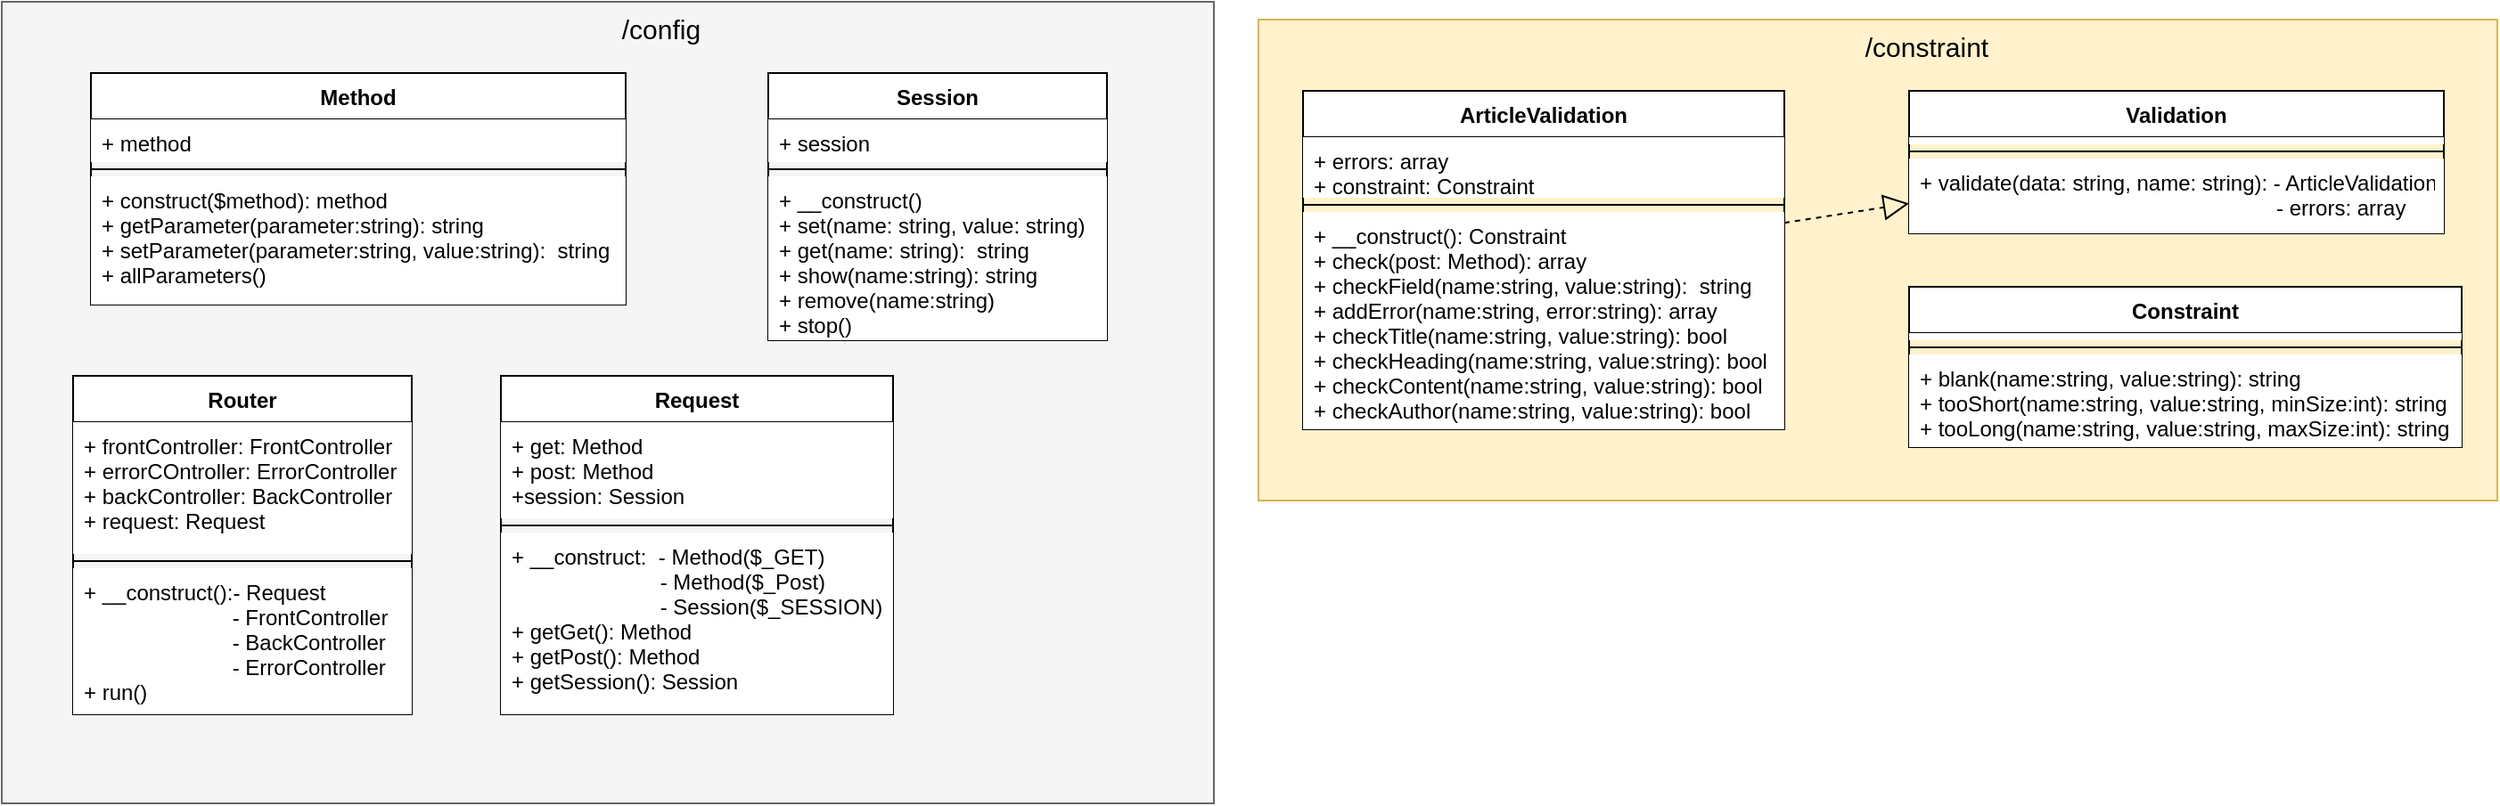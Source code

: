 <mxfile version="12.9.3" type="device"><diagram id="17ZMxmNIN6NEUhFQPh_J" name="Page-1"><mxGraphModel dx="1090" dy="806" grid="1" gridSize="10" guides="1" tooltips="1" connect="1" arrows="1" fold="1" page="1" pageScale="1" pageWidth="827" pageHeight="1169" math="0" shadow="0"><root><mxCell id="0"/><mxCell id="1" parent="0"/><mxCell id="BEhLbC23eJrmrmKrphUg-18" value="" style="rounded=0;whiteSpace=wrap;html=1;fillColor=#f5f5f5;strokeColor=#666666;fontColor=#333333;" vertex="1" parent="1"><mxGeometry x="10" width="680" height="450" as="geometry"/></mxCell><mxCell id="BEhLbC23eJrmrmKrphUg-6" value="Request" style="swimlane;fontStyle=1;align=center;verticalAlign=top;childLayout=stackLayout;horizontal=1;startSize=26;horizontalStack=0;resizeParent=1;resizeParentMax=0;resizeLast=0;collapsible=1;marginBottom=0;fillColor=#ffffff;rounded=0;" vertex="1" parent="1"><mxGeometry x="290" y="210" width="220" height="190" as="geometry"/></mxCell><mxCell id="BEhLbC23eJrmrmKrphUg-7" value="+ get: Method&#10;+ post: Method&#10;+session: Session" style="text;strokeColor=none;fillColor=#ffffff;align=left;verticalAlign=top;spacingLeft=4;spacingRight=4;overflow=hidden;rotatable=0;points=[[0,0.5],[1,0.5]];portConstraint=eastwest;" vertex="1" parent="BEhLbC23eJrmrmKrphUg-6"><mxGeometry y="26" width="220" height="54" as="geometry"/></mxCell><mxCell id="BEhLbC23eJrmrmKrphUg-8" value="" style="line;strokeWidth=1;fillColor=none;align=left;verticalAlign=middle;spacingTop=-1;spacingLeft=3;spacingRight=3;rotatable=0;labelPosition=right;points=[];portConstraint=eastwest;" vertex="1" parent="BEhLbC23eJrmrmKrphUg-6"><mxGeometry y="80" width="220" height="8" as="geometry"/></mxCell><mxCell id="BEhLbC23eJrmrmKrphUg-9" value="+ __construct:  - Method($_GET)&#10;                         - Method($_Post)&#10;                         - Session($_SESSION)&#10;+ getGet(): Method&#10;+ getPost(): Method&#10;+ getSession(): Session" style="text;strokeColor=none;fillColor=#ffffff;align=left;verticalAlign=top;spacingLeft=4;spacingRight=4;overflow=hidden;rotatable=0;points=[[0,0.5],[1,0.5]];portConstraint=eastwest;" vertex="1" parent="BEhLbC23eJrmrmKrphUg-6"><mxGeometry y="88" width="220" height="102" as="geometry"/></mxCell><mxCell id="BEhLbC23eJrmrmKrphUg-1" value="Router" style="swimlane;fontStyle=1;align=center;verticalAlign=top;childLayout=stackLayout;horizontal=1;startSize=26;horizontalStack=0;resizeParent=1;resizeParentMax=0;resizeLast=0;collapsible=1;marginBottom=0;" vertex="1" parent="1"><mxGeometry x="50" y="210" width="190" height="190" as="geometry"/></mxCell><mxCell id="BEhLbC23eJrmrmKrphUg-2" value="+ frontController: FrontController&#10;+ errorCOntroller: ErrorController&#10;+ backController: BackController&#10;+ request: Request&#10;" style="text;strokeColor=none;fillColor=#ffffff;align=left;verticalAlign=top;spacingLeft=4;spacingRight=4;overflow=hidden;rotatable=0;points=[[0,0.5],[1,0.5]];portConstraint=eastwest;" vertex="1" parent="BEhLbC23eJrmrmKrphUg-1"><mxGeometry y="26" width="190" height="74" as="geometry"/></mxCell><mxCell id="BEhLbC23eJrmrmKrphUg-3" value="" style="line;strokeWidth=1;fillColor=#ffffff;align=left;verticalAlign=middle;spacingTop=-1;spacingLeft=3;spacingRight=3;rotatable=0;labelPosition=right;points=[];portConstraint=eastwest;" vertex="1" parent="BEhLbC23eJrmrmKrphUg-1"><mxGeometry y="100" width="190" height="8" as="geometry"/></mxCell><mxCell id="BEhLbC23eJrmrmKrphUg-4" value="+ __construct():- Request&#10;                         - FrontController&#10;                         - BackController&#10;                         - ErrorController&#10;+ run()&#10;" style="text;strokeColor=none;fillColor=#ffffff;align=left;verticalAlign=top;spacingLeft=4;spacingRight=4;overflow=hidden;rotatable=0;points=[[0,0.5],[1,0.5]];portConstraint=eastwest;" vertex="1" parent="BEhLbC23eJrmrmKrphUg-1"><mxGeometry y="108" width="190" height="82" as="geometry"/></mxCell><mxCell id="BEhLbC23eJrmrmKrphUg-10" value="Method" style="swimlane;fontStyle=1;align=center;verticalAlign=top;childLayout=stackLayout;horizontal=1;startSize=26;horizontalStack=0;resizeParent=1;resizeParentMax=0;resizeLast=0;collapsible=1;marginBottom=0;fillColor=#ffffff;" vertex="1" parent="1"><mxGeometry x="60" y="40" width="300" height="130" as="geometry"/></mxCell><mxCell id="BEhLbC23eJrmrmKrphUg-11" value="+ method" style="text;strokeColor=none;fillColor=#ffffff;align=left;verticalAlign=top;spacingLeft=4;spacingRight=4;overflow=hidden;rotatable=0;points=[[0,0.5],[1,0.5]];portConstraint=eastwest;" vertex="1" parent="BEhLbC23eJrmrmKrphUg-10"><mxGeometry y="26" width="300" height="24" as="geometry"/></mxCell><mxCell id="BEhLbC23eJrmrmKrphUg-12" value="" style="line;strokeWidth=1;fillColor=none;align=left;verticalAlign=middle;spacingTop=-1;spacingLeft=3;spacingRight=3;rotatable=0;labelPosition=right;points=[];portConstraint=eastwest;" vertex="1" parent="BEhLbC23eJrmrmKrphUg-10"><mxGeometry y="50" width="300" height="8" as="geometry"/></mxCell><mxCell id="BEhLbC23eJrmrmKrphUg-13" value="+ construct($method): method&#10;+ getParameter(parameter:string): string&#10;+ setParameter(parameter:string, value:string):  string&#10;+ allParameters()" style="text;strokeColor=none;fillColor=#ffffff;align=left;verticalAlign=top;spacingLeft=4;spacingRight=4;overflow=hidden;rotatable=0;points=[[0,0.5],[1,0.5]];portConstraint=eastwest;" vertex="1" parent="BEhLbC23eJrmrmKrphUg-10"><mxGeometry y="58" width="300" height="72" as="geometry"/></mxCell><mxCell id="BEhLbC23eJrmrmKrphUg-19" value="&lt;font style=&quot;font-size: 15px&quot;&gt;/config&lt;/font&gt;" style="text;html=1;strokeColor=none;fillColor=none;align=center;verticalAlign=middle;whiteSpace=wrap;rounded=0;" vertex="1" parent="1"><mxGeometry x="330" width="100" height="30" as="geometry"/></mxCell><mxCell id="BEhLbC23eJrmrmKrphUg-14" value="Session" style="swimlane;fontStyle=1;align=center;verticalAlign=top;childLayout=stackLayout;horizontal=1;startSize=26;horizontalStack=0;resizeParent=1;resizeParentMax=0;resizeLast=0;collapsible=1;marginBottom=0;swimlaneLine=1;backgroundOutline=0;fillColor=#ffffff;" vertex="1" parent="1"><mxGeometry x="440" y="40" width="190" height="150" as="geometry"/></mxCell><mxCell id="BEhLbC23eJrmrmKrphUg-15" value="+ session" style="text;strokeColor=none;fillColor=#ffffff;align=left;verticalAlign=top;spacingLeft=4;spacingRight=4;overflow=hidden;rotatable=0;points=[[0,0.5],[1,0.5]];portConstraint=eastwest;shadow=0;" vertex="1" parent="BEhLbC23eJrmrmKrphUg-14"><mxGeometry y="26" width="190" height="24" as="geometry"/></mxCell><mxCell id="BEhLbC23eJrmrmKrphUg-16" value="" style="line;strokeWidth=1;fillColor=#ffffff;align=left;verticalAlign=middle;spacingTop=-1;spacingLeft=3;spacingRight=3;rotatable=0;labelPosition=right;points=[];portConstraint=eastwest;" vertex="1" parent="BEhLbC23eJrmrmKrphUg-14"><mxGeometry y="50" width="190" height="8" as="geometry"/></mxCell><mxCell id="BEhLbC23eJrmrmKrphUg-17" value="+ __construct()&#10;+ set(name: string, value: string)&#10;+ get(name: string):  string&#10;+ show(name:string): string&#10;+ remove(name:string)&#10;+ stop() " style="text;strokeColor=none;fillColor=#ffffff;align=left;verticalAlign=top;spacingLeft=4;spacingRight=4;overflow=hidden;rotatable=0;points=[[0,0.5],[1,0.5]];portConstraint=eastwest;" vertex="1" parent="BEhLbC23eJrmrmKrphUg-14"><mxGeometry y="58" width="190" height="92" as="geometry"/></mxCell><mxCell id="BEhLbC23eJrmrmKrphUg-20" value="" style="rounded=0;whiteSpace=wrap;html=1;fillColor=#fff2cc;align=left;strokeColor=#d6b656;" vertex="1" parent="1"><mxGeometry x="715" y="10" width="695" height="270" as="geometry"/></mxCell><mxCell id="BEhLbC23eJrmrmKrphUg-25" value="&lt;font style=&quot;font-size: 15px&quot;&gt;/constraint&lt;/font&gt;" style="text;html=1;strokeColor=none;fillColor=none;align=center;verticalAlign=middle;whiteSpace=wrap;rounded=0;" vertex="1" parent="1"><mxGeometry x="1040" y="10" width="100" height="30" as="geometry"/></mxCell><mxCell id="BEhLbC23eJrmrmKrphUg-31" value="" style="endArrow=block;dashed=1;endFill=0;endSize=12;html=1;" edge="1" parent="1" source="BEhLbC23eJrmrmKrphUg-27" target="BEhLbC23eJrmrmKrphUg-21"><mxGeometry width="160" relative="1" as="geometry"><mxPoint x="990" y="70" as="sourcePoint"/><mxPoint x="1150" y="70" as="targetPoint"/></mxGeometry></mxCell><mxCell id="BEhLbC23eJrmrmKrphUg-21" value="Validation" style="swimlane;fontStyle=1;align=center;verticalAlign=top;childLayout=stackLayout;horizontal=1;startSize=26;horizontalStack=0;resizeParent=1;resizeParentMax=0;resizeLast=0;collapsible=1;marginBottom=0;swimlaneLine=1;backgroundOutline=0;fillColor=#ffffff;" vertex="1" parent="1"><mxGeometry x="1080" y="50" width="300" height="80" as="geometry"/></mxCell><mxCell id="BEhLbC23eJrmrmKrphUg-22" value="" style="text;strokeColor=none;fillColor=#ffffff;align=left;verticalAlign=top;spacingLeft=4;spacingRight=4;overflow=hidden;rotatable=0;points=[[0,0.5],[1,0.5]];portConstraint=eastwest;shadow=0;" vertex="1" parent="BEhLbC23eJrmrmKrphUg-21"><mxGeometry y="26" width="300" height="4" as="geometry"/></mxCell><mxCell id="BEhLbC23eJrmrmKrphUg-23" value="" style="line;strokeWidth=1;fillColor=#ffffff;align=left;verticalAlign=middle;spacingTop=-1;spacingLeft=3;spacingRight=3;rotatable=0;labelPosition=right;points=[];portConstraint=eastwest;" vertex="1" parent="BEhLbC23eJrmrmKrphUg-21"><mxGeometry y="30" width="300" height="8" as="geometry"/></mxCell><mxCell id="BEhLbC23eJrmrmKrphUg-24" value="+ validate(data: string, name: string): - ArticleValidation&#10;                                                            - errors: array" style="text;strokeColor=none;fillColor=#ffffff;align=left;verticalAlign=top;spacingLeft=4;spacingRight=4;overflow=hidden;rotatable=0;points=[[0,0.5],[1,0.5]];portConstraint=eastwest;" vertex="1" parent="BEhLbC23eJrmrmKrphUg-21"><mxGeometry y="38" width="300" height="42" as="geometry"/></mxCell><mxCell id="BEhLbC23eJrmrmKrphUg-32" value="Constraint" style="swimlane;fontStyle=1;align=center;verticalAlign=top;childLayout=stackLayout;horizontal=1;startSize=26;horizontalStack=0;resizeParent=1;resizeParentMax=0;resizeLast=0;collapsible=1;marginBottom=0;fillColor=#ffffff;" vertex="1" parent="1"><mxGeometry x="1080" y="160" width="310" height="90" as="geometry"/></mxCell><mxCell id="BEhLbC23eJrmrmKrphUg-33" value="" style="text;strokeColor=none;fillColor=#ffffff;align=left;verticalAlign=top;spacingLeft=4;spacingRight=4;overflow=hidden;rotatable=0;points=[[0,0.5],[1,0.5]];portConstraint=eastwest;" vertex="1" parent="BEhLbC23eJrmrmKrphUg-32"><mxGeometry y="26" width="310" height="4" as="geometry"/></mxCell><mxCell id="BEhLbC23eJrmrmKrphUg-34" value="" style="line;strokeWidth=1;fillColor=none;align=left;verticalAlign=middle;spacingTop=-1;spacingLeft=3;spacingRight=3;rotatable=0;labelPosition=right;points=[];portConstraint=eastwest;" vertex="1" parent="BEhLbC23eJrmrmKrphUg-32"><mxGeometry y="30" width="310" height="8" as="geometry"/></mxCell><mxCell id="BEhLbC23eJrmrmKrphUg-35" value="+ blank(name:string, value:string): string&#10;+ tooShort(name:string, value:string, minSize:int): string&#10;+ tooLong(name:string, value:string, maxSize:int): string" style="text;strokeColor=none;fillColor=#ffffff;align=left;verticalAlign=top;spacingLeft=4;spacingRight=4;overflow=hidden;rotatable=0;points=[[0,0.5],[1,0.5]];portConstraint=eastwest;" vertex="1" parent="BEhLbC23eJrmrmKrphUg-32"><mxGeometry y="38" width="310" height="52" as="geometry"/></mxCell><mxCell id="BEhLbC23eJrmrmKrphUg-27" value="ArticleValidation" style="swimlane;fontStyle=1;align=center;verticalAlign=top;childLayout=stackLayout;horizontal=1;startSize=26;horizontalStack=0;resizeParent=1;resizeParentMax=0;resizeLast=0;collapsible=1;marginBottom=0;swimlaneLine=1;backgroundOutline=0;fillColor=#ffffff;" vertex="1" parent="1"><mxGeometry x="740" y="50" width="270" height="190" as="geometry"/></mxCell><mxCell id="BEhLbC23eJrmrmKrphUg-28" value="+ errors: array&#10;+ constraint: Constraint" style="text;strokeColor=none;fillColor=#ffffff;align=left;verticalAlign=top;spacingLeft=4;spacingRight=4;overflow=hidden;rotatable=0;points=[[0,0.5],[1,0.5]];portConstraint=eastwest;shadow=0;" vertex="1" parent="BEhLbC23eJrmrmKrphUg-27"><mxGeometry y="26" width="270" height="34" as="geometry"/></mxCell><mxCell id="BEhLbC23eJrmrmKrphUg-29" value="" style="line;strokeWidth=1;fillColor=#ffffff;align=left;verticalAlign=middle;spacingTop=-1;spacingLeft=3;spacingRight=3;rotatable=0;labelPosition=right;points=[];portConstraint=eastwest;" vertex="1" parent="BEhLbC23eJrmrmKrphUg-27"><mxGeometry y="60" width="270" height="8" as="geometry"/></mxCell><mxCell id="BEhLbC23eJrmrmKrphUg-30" value="+ __construct(): Constraint&#10;+ check(post: Method): array&#10;+ checkField(name:string, value:string):  string&#10;+ addError(name:string, error:string): array&#10;+ checkTitle(name:string, value:string): bool&#10;+ checkHeading(name:string, value:string): bool&#10;+ checkContent(name:string, value:string): bool&#10;+ checkAuthor(name:string, value:string): bool " style="text;strokeColor=none;fillColor=#ffffff;align=left;verticalAlign=top;spacingLeft=4;spacingRight=4;overflow=hidden;rotatable=0;points=[[0,0.5],[1,0.5]];portConstraint=eastwest;" vertex="1" parent="BEhLbC23eJrmrmKrphUg-27"><mxGeometry y="68" width="270" height="122" as="geometry"/></mxCell></root></mxGraphModel></diagram></mxfile>
